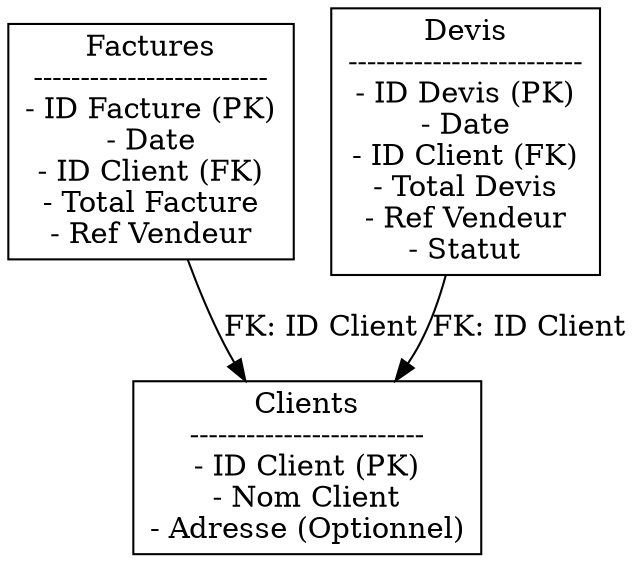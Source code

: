 digraph G {
    node [shape=box];

    Factures [label="Factures\n-------------------------\n- ID Facture (PK)\n- Date\n- ID Client (FK)\n- Total Facture\n- Ref Vendeur"];
    Devis [label="Devis\n-------------------------\n- ID Devis (PK)\n- Date\n- ID Client (FK)\n- Total Devis\n- Ref Vendeur\n- Statut"];
    Clients [label="Clients\n-------------------------\n- ID Client (PK)\n- Nom Client\n- Adresse (Optionnel)"];

    Factures -> Clients [label="FK: ID Client"];
    Devis -> Clients [label="FK: ID Client"];
}